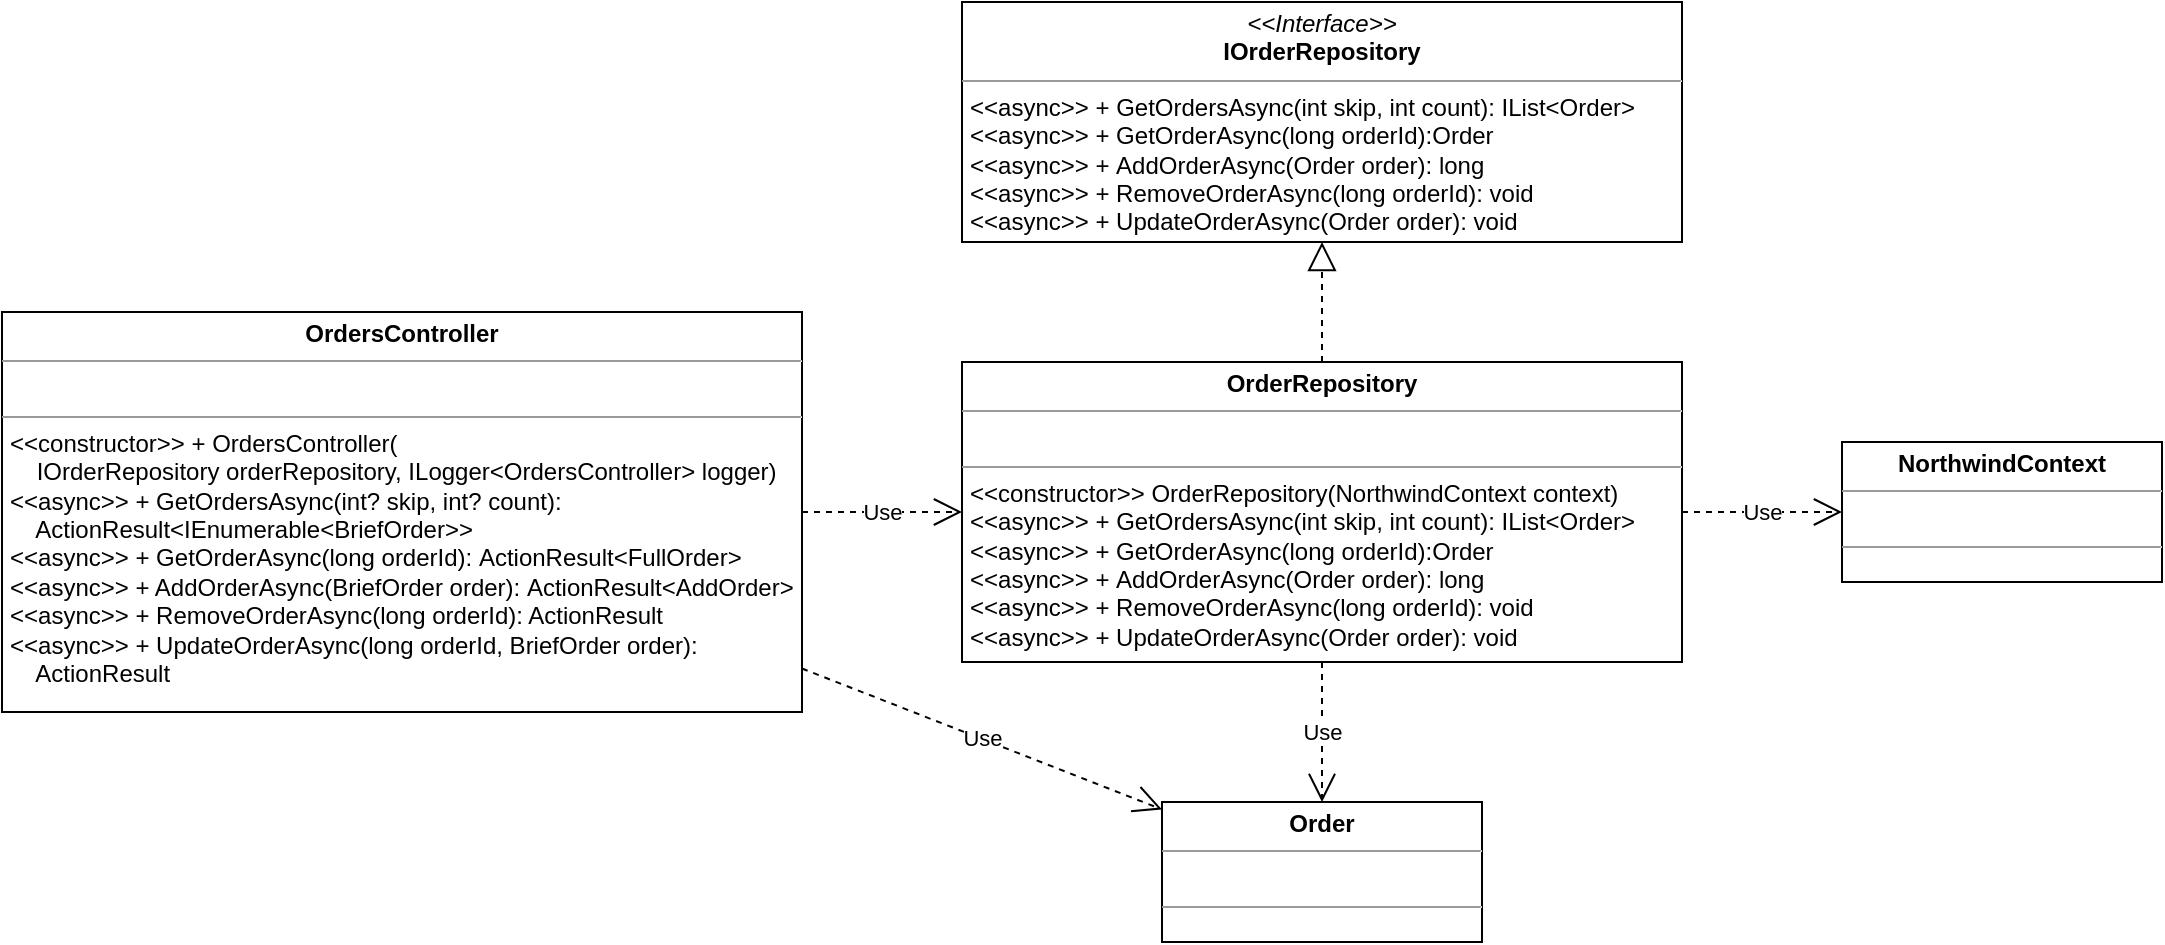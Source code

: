 <mxfile version="21.2.4" type="device" pages="3">
  <diagram name="order-repository" id="4syIKuh37-kgR5Z2tyX-">
    <mxGraphModel dx="2430" dy="990" grid="1" gridSize="10" guides="1" tooltips="1" connect="1" arrows="1" fold="1" page="1" pageScale="1" pageWidth="850" pageHeight="1100" math="0" shadow="0">
      <root>
        <mxCell id="0" />
        <mxCell id="1" parent="0" />
        <mxCell id="fsVTtFMVFHhMLwAg6XjQ-5" value="&lt;p style=&quot;margin:0px;margin-top:4px;text-align:center;&quot;&gt;&lt;b&gt;OrderRepository&lt;/b&gt;&lt;/p&gt;&lt;hr size=&quot;1&quot;&gt;&lt;p style=&quot;margin:0px;margin-left:4px;&quot;&gt;&lt;br&gt;&lt;/p&gt;&lt;hr size=&quot;1&quot;&gt;&lt;p style=&quot;border-color: var(--border-color); margin: 0px 0px 0px 4px;&quot;&gt;&lt;span style=&quot;border-color: var(--border-color); background-color: initial;&quot;&gt;&amp;lt;&amp;lt;constructor&amp;gt;&amp;gt; OrderRepository(&lt;/span&gt;&lt;span style=&quot;background-color: initial;&quot;&gt;NorthwindContext context&lt;/span&gt;&lt;span style=&quot;background-color: initial;&quot;&gt;)&lt;/span&gt;&lt;/p&gt;&lt;p style=&quot;border-color: var(--border-color); margin: 0px 0px 0px 4px;&quot;&gt;&lt;span style=&quot;border-color: var(--border-color); background-color: initial;&quot;&gt;&amp;lt;&amp;lt;async&amp;gt;&amp;gt; +&amp;nbsp;&lt;/span&gt;&lt;span style=&quot;border-color: var(--border-color); background-color: initial;&quot;&gt;GetOrdersAsync(int skip, int count): IList&amp;lt;Order&amp;gt;&lt;/span&gt;&lt;/p&gt;&lt;p style=&quot;border-color: var(--border-color); margin: 0px 0px 0px 4px;&quot;&gt;&amp;lt;&amp;lt;async&amp;gt;&amp;gt;&amp;nbsp;+ GetOrderAsync(long orderId):Order&lt;/p&gt;&lt;p style=&quot;border-color: var(--border-color); margin: 0px 0px 0px 4px;&quot;&gt;&amp;lt;&amp;lt;async&amp;gt;&amp;gt; +&amp;nbsp;AddOrderAsync(Order order): long&lt;/p&gt;&lt;p style=&quot;border-color: var(--border-color); margin: 0px 0px 0px 4px;&quot;&gt;&amp;lt;&amp;lt;async&amp;gt;&amp;gt;&amp;nbsp;+&amp;nbsp;RemoveOrderAsync(long orderId): void&lt;/p&gt;&lt;p style=&quot;border-color: var(--border-color); margin: 0px 0px 0px 4px;&quot;&gt;&amp;lt;&amp;lt;async&amp;gt;&amp;gt; + UpdateOrderAsync(Order order): void&lt;br&gt;&lt;/p&gt;" style="verticalAlign=top;align=left;overflow=fill;fontSize=12;fontFamily=Helvetica;html=1;" parent="1" vertex="1">
          <mxGeometry x="120" y="260" width="360" height="150" as="geometry" />
        </mxCell>
        <mxCell id="fsVTtFMVFHhMLwAg6XjQ-7" value="&lt;p style=&quot;margin:0px;margin-top:4px;text-align:center;&quot;&gt;&lt;i&gt;&amp;lt;&amp;lt;Interface&amp;gt;&amp;gt;&lt;/i&gt;&lt;br&gt;&lt;b&gt;IOrderRepository&lt;/b&gt;&lt;br&gt;&lt;/p&gt;&lt;hr size=&quot;1&quot;&gt;&lt;p style=&quot;border-color: var(--border-color); margin: 0px 0px 0px 4px;&quot;&gt;&amp;lt;&amp;lt;async&amp;gt;&amp;gt; +&amp;nbsp;&lt;span style=&quot;border-color: var(--border-color); background-color: initial;&quot;&gt;GetOrdersAsync(int skip, int count): IList&amp;lt;Order&amp;gt;&lt;/span&gt;&lt;/p&gt;&lt;p style=&quot;border-color: var(--border-color); margin: 0px 0px 0px 4px;&quot;&gt;&amp;lt;&amp;lt;async&amp;gt;&amp;gt;&amp;nbsp;+ GetOrderAsync(long orderId):Order&lt;/p&gt;&lt;p style=&quot;border-color: var(--border-color); margin: 0px 0px 0px 4px;&quot;&gt;&amp;lt;&amp;lt;async&amp;gt;&amp;gt; +&amp;nbsp;AddOrderAsync(Order order): long&lt;/p&gt;&lt;p style=&quot;border-color: var(--border-color); margin: 0px 0px 0px 4px;&quot;&gt;&amp;lt;&amp;lt;async&amp;gt;&amp;gt;&amp;nbsp;+&amp;nbsp;RemoveOrderAsync(long orderId): void&lt;/p&gt;&lt;p style=&quot;border-color: var(--border-color); margin: 0px 0px 0px 4px;&quot;&gt;&amp;lt;&amp;lt;async&amp;gt;&amp;gt; + UpdateOrderAsync(Order order): void&lt;/p&gt;" style="verticalAlign=top;align=left;overflow=fill;fontSize=12;fontFamily=Helvetica;html=1;" parent="1" vertex="1">
          <mxGeometry x="120" y="80" width="360" height="120" as="geometry" />
        </mxCell>
        <mxCell id="fsVTtFMVFHhMLwAg6XjQ-8" value="" style="endArrow=block;dashed=1;endFill=0;endSize=12;html=1;rounded=0;" parent="1" source="fsVTtFMVFHhMLwAg6XjQ-5" target="fsVTtFMVFHhMLwAg6XjQ-7" edge="1">
          <mxGeometry width="160" relative="1" as="geometry">
            <mxPoint x="340" y="490" as="sourcePoint" />
            <mxPoint x="500" y="490" as="targetPoint" />
          </mxGeometry>
        </mxCell>
        <mxCell id="DHhh3yK-Te8nAs_nJDzn-9" value="&lt;p style=&quot;margin:0px;margin-top:4px;text-align:center;&quot;&gt;&lt;b&gt;Order&lt;/b&gt;&lt;/p&gt;&lt;hr size=&quot;1&quot;&gt;&lt;p style=&quot;margin:0px;margin-left:4px;&quot;&gt;&lt;br&gt;&lt;/p&gt;&lt;hr size=&quot;1&quot;&gt;&lt;p style=&quot;margin:0px;margin-left:4px;&quot;&gt;&lt;br&gt;&lt;/p&gt;" style="verticalAlign=top;align=left;overflow=fill;fontSize=12;fontFamily=Helvetica;html=1;whiteSpace=wrap;" parent="1" vertex="1">
          <mxGeometry x="220" y="480" width="160" height="70" as="geometry" />
        </mxCell>
        <mxCell id="DHhh3yK-Te8nAs_nJDzn-10" value="Use" style="endArrow=open;endSize=12;dashed=1;html=1;rounded=0;" parent="1" source="fsVTtFMVFHhMLwAg6XjQ-5" target="DHhh3yK-Te8nAs_nJDzn-9" edge="1">
          <mxGeometry width="160" relative="1" as="geometry">
            <mxPoint x="430" y="410" as="sourcePoint" />
            <mxPoint x="590" y="410" as="targetPoint" />
          </mxGeometry>
        </mxCell>
        <mxCell id="DHhh3yK-Te8nAs_nJDzn-11" value="&lt;p style=&quot;margin:0px;margin-top:4px;text-align:center;&quot;&gt;&lt;b&gt;OrdersController&lt;/b&gt;&lt;/p&gt;&lt;hr size=&quot;1&quot;&gt;&lt;p style=&quot;margin:0px;margin-left:4px;&quot;&gt;&lt;br&gt;&lt;/p&gt;&lt;hr size=&quot;1&quot;&gt;&lt;p style=&quot;margin:0px;margin-left:4px;&quot;&gt;&amp;lt;&amp;lt;constructor&amp;gt;&amp;gt; + OrdersController(&lt;/p&gt;&lt;p style=&quot;margin:0px;margin-left:4px;&quot;&gt;&amp;nbsp; &amp;nbsp; IOrderRepository orderRepository, ILogger&amp;lt;OrdersController&amp;gt; logger)&lt;/p&gt;&lt;p style=&quot;margin:0px;margin-left:4px;&quot;&gt;&amp;lt;&amp;lt;async&amp;gt;&amp;gt; + GetOrdersAsync(int? skip, int? count):&lt;/p&gt;&lt;p style=&quot;margin:0px;margin-left:4px;&quot;&gt;&amp;nbsp; &amp;nbsp; ActionResult&amp;lt;IEnumerable&amp;lt;BriefOrder&amp;gt;&amp;gt;&lt;br&gt;&lt;/p&gt;&lt;p style=&quot;margin:0px;margin-left:4px;&quot;&gt;&amp;lt;&amp;lt;async&amp;gt;&amp;gt; + GetOrderAsync(long orderId):&amp;nbsp;&lt;span style=&quot;background-color: initial;&quot;&gt;ActionResult&amp;lt;FullOrder&amp;gt;&lt;/span&gt;&lt;/p&gt;&lt;p style=&quot;margin:0px;margin-left:4px;&quot;&gt;&amp;lt;&amp;lt;async&amp;gt;&amp;gt; + AddOrderAsync(BriefOrder order):&amp;nbsp;&lt;span style=&quot;background-color: initial;&quot;&gt;ActionResult&amp;lt;AddOrder&amp;gt;&lt;/span&gt;&lt;/p&gt;&lt;p style=&quot;margin:0px;margin-left:4px;&quot;&gt;&amp;lt;&amp;lt;async&amp;gt;&amp;gt; + RemoveOrderAsync(long orderId): ActionResult&lt;/p&gt;&lt;p style=&quot;margin:0px;margin-left:4px;&quot;&gt;&amp;lt;&amp;lt;async&amp;gt;&amp;gt; + UpdateOrderAsync(long orderId, BriefOrder order):&lt;/p&gt;&lt;p style=&quot;margin:0px;margin-left:4px;&quot;&gt;&lt;span style=&quot;background-color: initial;&quot;&gt;&amp;nbsp; &amp;nbsp; ActionResult&lt;/span&gt;&lt;/p&gt;" style="verticalAlign=top;align=left;overflow=fill;fontSize=12;fontFamily=Helvetica;html=1;whiteSpace=wrap;" parent="1" vertex="1">
          <mxGeometry x="-360" y="235" width="400" height="200" as="geometry" />
        </mxCell>
        <mxCell id="DHhh3yK-Te8nAs_nJDzn-12" value="Use" style="endArrow=open;endSize=12;dashed=1;html=1;rounded=0;" parent="1" source="DHhh3yK-Te8nAs_nJDzn-11" target="fsVTtFMVFHhMLwAg6XjQ-5" edge="1">
          <mxGeometry width="160" relative="1" as="geometry">
            <mxPoint x="110" y="430" as="sourcePoint" />
            <mxPoint x="270" y="430" as="targetPoint" />
          </mxGeometry>
        </mxCell>
        <mxCell id="DHhh3yK-Te8nAs_nJDzn-13" value="Use" style="endArrow=open;endSize=12;dashed=1;html=1;rounded=0;" parent="1" source="DHhh3yK-Te8nAs_nJDzn-11" target="DHhh3yK-Te8nAs_nJDzn-9" edge="1">
          <mxGeometry width="160" relative="1" as="geometry">
            <mxPoint x="110" y="430" as="sourcePoint" />
            <mxPoint x="270" y="430" as="targetPoint" />
          </mxGeometry>
        </mxCell>
        <mxCell id="zYVj0WYoYXqnwiyUr_U6-1" value="&lt;p style=&quot;margin:0px;margin-top:4px;text-align:center;&quot;&gt;&lt;b&gt;NorthwindContext&lt;/b&gt;&lt;/p&gt;&lt;hr size=&quot;1&quot;&gt;&lt;p style=&quot;margin:0px;margin-left:4px;&quot;&gt;&lt;br&gt;&lt;/p&gt;&lt;hr size=&quot;1&quot;&gt;&lt;p style=&quot;margin:0px;margin-left:4px;&quot;&gt;&lt;br&gt;&lt;/p&gt;" style="verticalAlign=top;align=left;overflow=fill;fontSize=12;fontFamily=Helvetica;html=1;whiteSpace=wrap;" parent="1" vertex="1">
          <mxGeometry x="560" y="300" width="160" height="70" as="geometry" />
        </mxCell>
        <mxCell id="zYVj0WYoYXqnwiyUr_U6-2" value="Use" style="endArrow=open;endSize=12;dashed=1;html=1;rounded=0;" parent="1" source="fsVTtFMVFHhMLwAg6XjQ-5" target="zYVj0WYoYXqnwiyUr_U6-1" edge="1">
          <mxGeometry width="160" relative="1" as="geometry">
            <mxPoint x="300" y="310" as="sourcePoint" />
            <mxPoint x="460" y="310" as="targetPoint" />
          </mxGeometry>
        </mxCell>
      </root>
    </mxGraphModel>
  </diagram>
  <diagram id="ootnYhSHuekbqVSYnOk0" name="order">
    <mxGraphModel dx="2430" dy="990" grid="1" gridSize="10" guides="1" tooltips="1" connect="1" arrows="1" fold="1" page="1" pageScale="1" pageWidth="850" pageHeight="1100" math="0" shadow="0">
      <root>
        <mxCell id="0" />
        <mxCell id="1" parent="0" />
        <mxCell id="qPN_BNUJziZuLO88Nb3K-9" value="&lt;p style=&quot;margin:0px;margin-top:4px;text-align:center;&quot;&gt;&lt;b&gt;Order&lt;/b&gt;&lt;/p&gt;&lt;hr size=&quot;1&quot;&gt;&lt;p style=&quot;margin:0px;margin-left:4px;&quot;&gt;&amp;lt;&amp;lt;get&amp;gt;&amp;gt; + Id: long&lt;/p&gt;&lt;p style=&quot;margin:0px;margin-left:4px;&quot;&gt;&amp;lt;&amp;lt;get, set&amp;gt;&amp;gt; + Customer: Customer&lt;/p&gt;&lt;p style=&quot;margin:0px;margin-left:4px;&quot;&gt;&lt;span style=&quot;background-color: initial;&quot;&gt;&amp;lt;&amp;lt;get, set&amp;gt;&amp;gt; + Employee: Employee&lt;br&gt;&lt;/span&gt;&lt;/p&gt;&lt;p style=&quot;margin:0px;margin-left:4px;&quot;&gt;&amp;lt;&amp;lt;get, set&amp;gt;&amp;gt; + OrderDate: DateTime&lt;span style=&quot;background-color: initial;&quot;&gt;&lt;br&gt;&lt;/span&gt;&lt;/p&gt;&lt;p style=&quot;margin:0px;margin-left:4px;&quot;&gt;&amp;lt;&amp;lt;get, set&amp;gt;&amp;gt; + RequiredDate: DateTime&lt;br&gt;&lt;/p&gt;&lt;p style=&quot;margin:0px;margin-left:4px;&quot;&gt;&amp;lt;&amp;lt;get, set&amp;gt;&amp;gt; + ShippedDate: DateTime&lt;/p&gt;&lt;p style=&quot;margin:0px;margin-left:4px;&quot;&gt;&amp;lt;&amp;lt;get, set,&amp;gt;&amp;gt; +&amp;nbsp;Shipper: Shipper&lt;br style=&quot;border-color: var(--border-color);&quot;&gt;&amp;lt;&amp;lt;get, set&amp;gt;&amp;gt; + Freight: double&lt;br style=&quot;border-color: var(--border-color);&quot;&gt;&amp;lt;&amp;lt;get, set&amp;gt;&amp;gt; + ShipName: string&lt;br style=&quot;border-color: var(--border-color);&quot;&gt;&amp;lt;&amp;lt;get, set&amp;gt;&amp;gt; + ShippingAddress: ShippingAddress&lt;br style=&quot;border-color: var(--border-color);&quot;&gt;&lt;/p&gt;&lt;p style=&quot;margin:0px;margin-left:4px;&quot;&gt;&amp;lt;&amp;lt;get&amp;gt;&amp;gt; + OrderDetails: List&amp;lt;OrderDetail&amp;gt;&lt;/p&gt;" style="verticalAlign=top;align=left;overflow=fill;fontSize=12;fontFamily=Helvetica;html=1;whiteSpace=wrap;" parent="1" vertex="1">
          <mxGeometry x="80" y="70" width="280" height="200" as="geometry" />
        </mxCell>
        <mxCell id="ErqTv-H1oVq1WEO4uEuk-1" value="&lt;p style=&quot;margin:0px;margin-top:4px;text-align:center;&quot;&gt;&lt;b&gt;Customer&lt;/b&gt;&lt;/p&gt;&lt;hr size=&quot;1&quot;&gt;&lt;p style=&quot;margin:0px;margin-left:4px;&quot;&gt;&amp;lt;&amp;lt;get&amp;gt;&amp;gt; + Code: CustomerCode&lt;/p&gt;&lt;p style=&quot;margin:0px;margin-left:4px;&quot;&gt;&amp;lt;&amp;lt;get&amp;gt;&amp;gt; + CompanyName: string&lt;/p&gt;" style="verticalAlign=top;align=left;overflow=fill;fontSize=12;fontFamily=Helvetica;html=1;whiteSpace=wrap;" parent="1" vertex="1">
          <mxGeometry x="-240" y="200" width="240" height="70" as="geometry" />
        </mxCell>
        <mxCell id="ErqTv-H1oVq1WEO4uEuk-2" value="&lt;p style=&quot;margin:0px;margin-top:4px;text-align:center;&quot;&gt;&lt;b&gt;Employee&lt;/b&gt;&lt;/p&gt;&lt;hr size=&quot;1&quot;&gt;&lt;p style=&quot;margin:0px;margin-left:4px;&quot;&gt;&amp;lt;&amp;lt;get&amp;gt;&amp;gt; + Id: long&lt;/p&gt;&lt;p style=&quot;margin:0px;margin-left:4px;&quot;&gt;&amp;lt;&amp;lt;get&amp;gt;&amp;gt; + FirstName: string&lt;/p&gt;&lt;p style=&quot;margin:0px;margin-left:4px;&quot;&gt;&amp;lt;&amp;lt;get&amp;gt;&amp;gt; + LastName: string&lt;br&gt;&lt;/p&gt;&lt;p style=&quot;margin:0px;margin-left:4px;&quot;&gt;&amp;lt;&amp;lt;get&amp;gt;&amp;gt; + Country: string&lt;br&gt;&lt;/p&gt;" style="verticalAlign=top;align=left;overflow=fill;fontSize=12;fontFamily=Helvetica;html=1;whiteSpace=wrap;" parent="1" vertex="1">
          <mxGeometry x="-240" y="70" width="240" height="100" as="geometry" />
        </mxCell>
        <mxCell id="ErqTv-H1oVq1WEO4uEuk-3" value="&lt;p style=&quot;margin:0px;margin-top:4px;text-align:center;&quot;&gt;&lt;b&gt;Shipper&lt;/b&gt;&lt;/p&gt;&lt;hr size=&quot;1&quot;&gt;&lt;p style=&quot;margin:0px;margin-left:4px;&quot;&gt;&amp;lt;&amp;lt;get&amp;gt;&amp;gt; + Id: long&lt;/p&gt;&lt;p style=&quot;margin:0px;margin-left:4px;&quot;&gt;&amp;lt;&amp;lt;get&amp;gt;&amp;gt; + CompanyName: string&lt;/p&gt;" style="verticalAlign=top;align=left;overflow=fill;fontSize=12;fontFamily=Helvetica;html=1;whiteSpace=wrap;" parent="1" vertex="1">
          <mxGeometry x="440" y="70" width="240" height="70" as="geometry" />
        </mxCell>
        <mxCell id="ErqTv-H1oVq1WEO4uEuk-4" value="&lt;p style=&quot;margin:0px;margin-top:4px;text-align:center;&quot;&gt;&lt;b&gt;ShippingAddress&lt;/b&gt;&lt;/p&gt;&lt;hr size=&quot;1&quot;&gt;&lt;p style=&quot;margin:0px;margin-left:4px;&quot;&gt;&amp;lt;&amp;lt;get&amp;gt;&amp;gt; + Address: string&lt;/p&gt;&lt;p style=&quot;margin:0px;margin-left:4px;&quot;&gt;&amp;lt;&amp;lt;get&amp;gt;&amp;gt; + City: string&lt;/p&gt;&lt;p style=&quot;margin:0px;margin-left:4px;&quot;&gt;&amp;lt;&amp;lt;get&amp;gt;&amp;gt; + Region: string?&lt;br&gt;&lt;/p&gt;&lt;p style=&quot;margin:0px;margin-left:4px;&quot;&gt;&amp;lt;&amp;lt;get&amp;gt;&amp;gt; + PostalCode: string&lt;br&gt;&lt;/p&gt;&lt;p style=&quot;margin:0px;margin-left:4px;&quot;&gt;&amp;lt;&amp;lt;get&amp;gt;&amp;gt; + Country: string&lt;br&gt;&lt;/p&gt;" style="verticalAlign=top;align=left;overflow=fill;fontSize=12;fontFamily=Helvetica;html=1;whiteSpace=wrap;" parent="1" vertex="1">
          <mxGeometry x="440" y="190" width="240" height="110" as="geometry" />
        </mxCell>
        <mxCell id="pNFVQRp5quhbvv_4Hf2h-1" value="&lt;p style=&quot;margin:0px;margin-top:4px;text-align:center;&quot;&gt;&lt;b&gt;OrderDetail&lt;/b&gt;&lt;br&gt;&lt;/p&gt;&lt;hr size=&quot;1&quot;&gt;&lt;p style=&quot;margin:0px;margin-left:4px;&quot;&gt;&amp;lt;&amp;lt;get&amp;gt;&amp;gt; + Order: Order&lt;/p&gt;&lt;p style=&quot;margin:0px;margin-left:4px;&quot;&gt;&amp;lt;&amp;lt;get&amp;gt;&amp;gt; + Product: Product&lt;/p&gt;&lt;p style=&quot;margin:0px;margin-left:4px;&quot;&gt;&amp;lt;&amp;lt;get&amp;gt;&amp;gt; + UnitPrice: double&lt;br&gt;&lt;/p&gt;&lt;p style=&quot;margin:0px;margin-left:4px;&quot;&gt;&amp;lt;&amp;lt;get&amp;gt;&amp;gt; + Quantity: long&lt;br&gt;&lt;/p&gt;&lt;p style=&quot;margin:0px;margin-left:4px;&quot;&gt;&amp;lt;&amp;lt;get&amp;gt;&amp;gt; + Discount: double&lt;/p&gt;" style="verticalAlign=top;align=left;overflow=fill;fontSize=12;fontFamily=Helvetica;html=1;whiteSpace=wrap;" parent="1" vertex="1">
          <mxGeometry x="100" y="360" width="240" height="110" as="geometry" />
        </mxCell>
        <mxCell id="pNFVQRp5quhbvv_4Hf2h-6" value="*" style="endArrow=open;html=1;endSize=12;startArrow=diamondThin;startSize=14;startFill=1;edgeStyle=orthogonalEdgeStyle;align=left;verticalAlign=bottom;rounded=0;" parent="1" source="qPN_BNUJziZuLO88Nb3K-9" target="pNFVQRp5quhbvv_4Hf2h-1" edge="1">
          <mxGeometry x="-0.556" y="10" relative="1" as="geometry">
            <mxPoint x="280" y="240" as="sourcePoint" />
            <mxPoint x="440" y="240" as="targetPoint" />
            <mxPoint as="offset" />
          </mxGeometry>
        </mxCell>
        <mxCell id="pNFVQRp5quhbvv_4Hf2h-7" value="&lt;p style=&quot;margin:0px;margin-top:4px;text-align:center;&quot;&gt;&lt;b&gt;Product&lt;/b&gt;&lt;br&gt;&lt;/p&gt;&lt;hr size=&quot;1&quot;&gt;&lt;p style=&quot;margin:0px;margin-left:4px;&quot;&gt;&amp;lt;&amp;lt;get&amp;gt;&amp;gt; + Id: long&lt;/p&gt;&lt;p style=&quot;margin:0px;margin-left:4px;&quot;&gt;&amp;lt;&amp;lt;get&amp;gt;&amp;gt; + ProductName: string&lt;/p&gt;&lt;p style=&quot;margin:0px;margin-left:4px;&quot;&gt;&amp;lt;&amp;lt;get&amp;gt;&amp;gt; + Supplier: string&lt;br&gt;&lt;/p&gt;&lt;p style=&quot;margin:0px;margin-left:4px;&quot;&gt;&amp;lt;&amp;lt;get&amp;gt;&amp;gt; + SupplierId: long&lt;br&gt;&lt;/p&gt;&lt;p style=&quot;margin:0px;margin-left:4px;&quot;&gt;&amp;lt;&amp;lt;get&amp;gt;&amp;gt; + Category: string&lt;/p&gt;&lt;p style=&quot;margin:0px;margin-left:4px;&quot;&gt;&amp;lt;&amp;lt;get&amp;gt;&amp;gt; + CategoryId: long&lt;/p&gt;" style="verticalAlign=top;align=left;overflow=fill;fontSize=12;fontFamily=Helvetica;html=1;whiteSpace=wrap;" parent="1" vertex="1">
          <mxGeometry x="440" y="350" width="240" height="130" as="geometry" />
        </mxCell>
        <mxCell id="pNFVQRp5quhbvv_4Hf2h-8" value="1" style="endArrow=open;html=1;endSize=12;startArrow=diamondThin;startSize=14;startFill=1;edgeStyle=orthogonalEdgeStyle;align=left;verticalAlign=bottom;rounded=0;" parent="1" source="pNFVQRp5quhbvv_4Hf2h-1" target="pNFVQRp5quhbvv_4Hf2h-7" edge="1">
          <mxGeometry x="-1" y="3" relative="1" as="geometry">
            <mxPoint x="220" y="450" as="sourcePoint" />
            <mxPoint x="380" y="450" as="targetPoint" />
          </mxGeometry>
        </mxCell>
        <mxCell id="pNFVQRp5quhbvv_4Hf2h-9" value="1" style="endArrow=open;html=1;endSize=12;startArrow=diamondThin;startSize=14;startFill=1;edgeStyle=orthogonalEdgeStyle;align=left;verticalAlign=bottom;rounded=0;" parent="1" source="qPN_BNUJziZuLO88Nb3K-9" target="ErqTv-H1oVq1WEO4uEuk-4" edge="1">
          <mxGeometry x="-1" y="3" relative="1" as="geometry">
            <mxPoint x="220" y="290" as="sourcePoint" />
            <mxPoint x="380" y="290" as="targetPoint" />
            <Array as="points">
              <mxPoint x="400" y="200" />
              <mxPoint x="400" y="240" />
            </Array>
          </mxGeometry>
        </mxCell>
        <mxCell id="pNFVQRp5quhbvv_4Hf2h-11" value="1" style="endArrow=open;html=1;endSize=12;startArrow=diamondThin;startSize=14;startFill=0;edgeStyle=orthogonalEdgeStyle;align=left;verticalAlign=bottom;rounded=0;" parent="1" source="qPN_BNUJziZuLO88Nb3K-9" target="ErqTv-H1oVq1WEO4uEuk-3" edge="1">
          <mxGeometry x="-1" y="3" relative="1" as="geometry">
            <mxPoint x="220" y="290" as="sourcePoint" />
            <mxPoint x="380" y="290" as="targetPoint" />
            <Array as="points">
              <mxPoint x="400" y="120" />
              <mxPoint x="400" y="100" />
            </Array>
          </mxGeometry>
        </mxCell>
        <mxCell id="pNFVQRp5quhbvv_4Hf2h-12" value="1" style="endArrow=open;html=1;endSize=12;startArrow=diamondThin;startSize=14;startFill=0;edgeStyle=orthogonalEdgeStyle;align=left;verticalAlign=bottom;rounded=0;" parent="1" source="qPN_BNUJziZuLO88Nb3K-9" target="ErqTv-H1oVq1WEO4uEuk-1" edge="1">
          <mxGeometry x="-0.5" y="20" relative="1" as="geometry">
            <mxPoint x="220" y="290" as="sourcePoint" />
            <mxPoint x="380" y="290" as="targetPoint" />
            <Array as="points">
              <mxPoint x="50" y="240" />
              <mxPoint x="50" y="240" />
            </Array>
            <mxPoint as="offset" />
          </mxGeometry>
        </mxCell>
        <mxCell id="pNFVQRp5quhbvv_4Hf2h-13" value="1" style="endArrow=open;html=1;endSize=12;startArrow=diamondThin;startSize=14;startFill=0;edgeStyle=orthogonalEdgeStyle;align=left;verticalAlign=bottom;rounded=0;" parent="1" source="qPN_BNUJziZuLO88Nb3K-9" target="ErqTv-H1oVq1WEO4uEuk-2" edge="1">
          <mxGeometry x="-0.636" y="20" relative="1" as="geometry">
            <mxPoint x="220" y="290" as="sourcePoint" />
            <mxPoint x="380" y="290" as="targetPoint" />
            <Array as="points">
              <mxPoint x="40" y="120" />
              <mxPoint x="40" y="90" />
            </Array>
            <mxPoint as="offset" />
          </mxGeometry>
        </mxCell>
        <mxCell id="TeECaVnE1qHKk8UyX7lp-1" value="&lt;p style=&quot;margin:0px;margin-top:4px;text-align:center;&quot;&gt;&lt;b&gt;CustomerCode&lt;/b&gt;&lt;/p&gt;&lt;hr size=&quot;1&quot;&gt;&lt;p style=&quot;margin:0px;margin-left:4px;&quot;&gt;&amp;lt;&amp;lt;get&amp;gt;&amp;gt; + Code: string&lt;/p&gt;" style="verticalAlign=top;align=left;overflow=fill;fontSize=12;fontFamily=Helvetica;html=1;whiteSpace=wrap;" parent="1" vertex="1">
          <mxGeometry x="-240" y="340" width="240" height="50" as="geometry" />
        </mxCell>
        <mxCell id="TeECaVnE1qHKk8UyX7lp-3" value="1" style="endArrow=open;html=1;endSize=12;startArrow=diamondThin;startSize=14;startFill=1;edgeStyle=orthogonalEdgeStyle;align=left;verticalAlign=bottom;rounded=0;" parent="1" source="ErqTv-H1oVq1WEO4uEuk-1" target="TeECaVnE1qHKk8UyX7lp-1" edge="1">
          <mxGeometry x="-0.429" y="10" relative="1" as="geometry">
            <mxPoint x="350" y="425" as="sourcePoint" />
            <mxPoint x="450" y="425" as="targetPoint" />
            <mxPoint as="offset" />
          </mxGeometry>
        </mxCell>
      </root>
    </mxGraphModel>
  </diagram>
  <diagram id="NXcPHyVYvc5APCCDrdV8" name="project-dependency">
    <mxGraphModel dx="2430" dy="990" grid="1" gridSize="10" guides="1" tooltips="1" connect="1" arrows="1" fold="1" page="1" pageScale="1" pageWidth="850" pageHeight="1100" math="0" shadow="0">
      <root>
        <mxCell id="0" />
        <mxCell id="1" parent="0" />
        <mxCell id="HQCrJo-eD-mMcI9NzO29-1" value="Northwind.Orders.WebApi" style="rounded=1;whiteSpace=wrap;html=1;fillColor=#dae8fc;strokeColor=#6c8ebf;" vertex="1" parent="1">
          <mxGeometry x="-80" y="160" width="240" height="60" as="geometry" />
        </mxCell>
        <mxCell id="HQCrJo-eD-mMcI9NzO29-2" value="Northwind.Orders.WebApi.Tests" style="rounded=1;whiteSpace=wrap;html=1;fillColor=#ffe6cc;strokeColor=#d79b00;" vertex="1" parent="1">
          <mxGeometry x="240" y="280" width="240" height="60" as="geometry" />
        </mxCell>
        <mxCell id="HQCrJo-eD-mMcI9NzO29-3" value="Northwind.Services" style="rounded=1;whiteSpace=wrap;html=1;fillColor=#fff2cc;strokeColor=#d6b656;" vertex="1" parent="1">
          <mxGeometry x="240" y="160" width="240" height="60" as="geometry" />
        </mxCell>
        <mxCell id="HQCrJo-eD-mMcI9NzO29-4" value="Northwind.Services.EntityFramework" style="rounded=1;whiteSpace=wrap;html=1;fillColor=#fff2cc;strokeColor=#d6b656;" vertex="1" parent="1">
          <mxGeometry x="240" y="40" width="240" height="60" as="geometry" />
        </mxCell>
        <mxCell id="HQCrJo-eD-mMcI9NzO29-5" value="Northwind.Services.EntityFramework.Tests" style="rounded=1;whiteSpace=wrap;html=1;fillColor=#ffe6cc;strokeColor=#d79b00;" vertex="1" parent="1">
          <mxGeometry x="560" y="160" width="240" height="60" as="geometry" />
        </mxCell>
        <mxCell id="HQCrJo-eD-mMcI9NzO29-6" value="" style="endArrow=classic;html=1;rounded=0;" edge="1" parent="1" source="HQCrJo-eD-mMcI9NzO29-4" target="HQCrJo-eD-mMcI9NzO29-3">
          <mxGeometry width="50" height="50" relative="1" as="geometry">
            <mxPoint x="280" y="260" as="sourcePoint" />
            <mxPoint x="330" y="210" as="targetPoint" />
          </mxGeometry>
        </mxCell>
        <mxCell id="HQCrJo-eD-mMcI9NzO29-7" value="" style="endArrow=classic;html=1;rounded=0;" edge="1" parent="1" source="HQCrJo-eD-mMcI9NzO29-5" target="HQCrJo-eD-mMcI9NzO29-4">
          <mxGeometry width="50" height="50" relative="1" as="geometry">
            <mxPoint x="280" y="260" as="sourcePoint" />
            <mxPoint x="330" y="210" as="targetPoint" />
            <Array as="points">
              <mxPoint x="680" y="70" />
            </Array>
          </mxGeometry>
        </mxCell>
        <mxCell id="HQCrJo-eD-mMcI9NzO29-8" value="" style="endArrow=classic;html=1;rounded=0;" edge="1" parent="1" source="HQCrJo-eD-mMcI9NzO29-2" target="HQCrJo-eD-mMcI9NzO29-1">
          <mxGeometry width="50" height="50" relative="1" as="geometry">
            <mxPoint x="280" y="260" as="sourcePoint" />
            <mxPoint x="330" y="210" as="targetPoint" />
            <Array as="points">
              <mxPoint x="40" y="310" />
            </Array>
          </mxGeometry>
        </mxCell>
        <mxCell id="HQCrJo-eD-mMcI9NzO29-9" value="" style="endArrow=classic;html=1;rounded=0;" edge="1" parent="1" source="HQCrJo-eD-mMcI9NzO29-1" target="HQCrJo-eD-mMcI9NzO29-3">
          <mxGeometry width="50" height="50" relative="1" as="geometry">
            <mxPoint x="280" y="260" as="sourcePoint" />
            <mxPoint x="330" y="210" as="targetPoint" />
            <Array as="points" />
          </mxGeometry>
        </mxCell>
        <mxCell id="HQCrJo-eD-mMcI9NzO29-10" value="" style="endArrow=classic;html=1;rounded=0;" edge="1" parent="1" source="HQCrJo-eD-mMcI9NzO29-1" target="HQCrJo-eD-mMcI9NzO29-4">
          <mxGeometry width="50" height="50" relative="1" as="geometry">
            <mxPoint x="280" y="260" as="sourcePoint" />
            <mxPoint x="330" y="210" as="targetPoint" />
            <Array as="points">
              <mxPoint x="40" y="70" />
            </Array>
          </mxGeometry>
        </mxCell>
        <mxCell id="HQCrJo-eD-mMcI9NzO29-11" value="" style="endArrow=classic;html=1;rounded=0;" edge="1" parent="1" source="HQCrJo-eD-mMcI9NzO29-5" target="HQCrJo-eD-mMcI9NzO29-3">
          <mxGeometry width="50" height="50" relative="1" as="geometry">
            <mxPoint x="280" y="260" as="sourcePoint" />
            <mxPoint x="330" y="210" as="targetPoint" />
            <Array as="points" />
          </mxGeometry>
        </mxCell>
        <mxCell id="HQCrJo-eD-mMcI9NzO29-12" value="" style="endArrow=classic;html=1;rounded=0;" edge="1" parent="1" source="HQCrJo-eD-mMcI9NzO29-2" target="HQCrJo-eD-mMcI9NzO29-3">
          <mxGeometry width="50" height="50" relative="1" as="geometry">
            <mxPoint x="280" y="260" as="sourcePoint" />
            <mxPoint x="330" y="210" as="targetPoint" />
          </mxGeometry>
        </mxCell>
        <mxCell id="HQCrJo-eD-mMcI9NzO29-13" value="" style="endArrow=classic;html=1;rounded=0;" edge="1" parent="1" source="HQCrJo-eD-mMcI9NzO29-2" target="HQCrJo-eD-mMcI9NzO29-5">
          <mxGeometry width="50" height="50" relative="1" as="geometry">
            <mxPoint x="280" y="260" as="sourcePoint" />
            <mxPoint x="330" y="210" as="targetPoint" />
            <Array as="points">
              <mxPoint x="680" y="310" />
            </Array>
          </mxGeometry>
        </mxCell>
      </root>
    </mxGraphModel>
  </diagram>
</mxfile>
